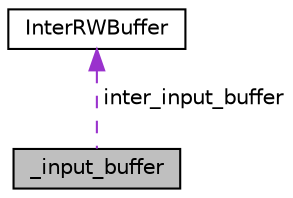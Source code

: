 digraph "_input_buffer"
{
  edge [fontname="Helvetica",fontsize="10",labelfontname="Helvetica",labelfontsize="10"];
  node [fontname="Helvetica",fontsize="10",shape=record];
  Node1 [label="_input_buffer",height=0.2,width=0.4,color="black", fillcolor="grey75", style="filled", fontcolor="black"];
  Node2 -> Node1 [dir="back",color="darkorchid3",fontsize="10",style="dashed",label=" inter_input_buffer" ,fontname="Helvetica"];
  Node2 [label="InterRWBuffer",height=0.2,width=0.4,color="black", fillcolor="white", style="filled",URL="$struct_inter_r_w_buffer.html"];
}

